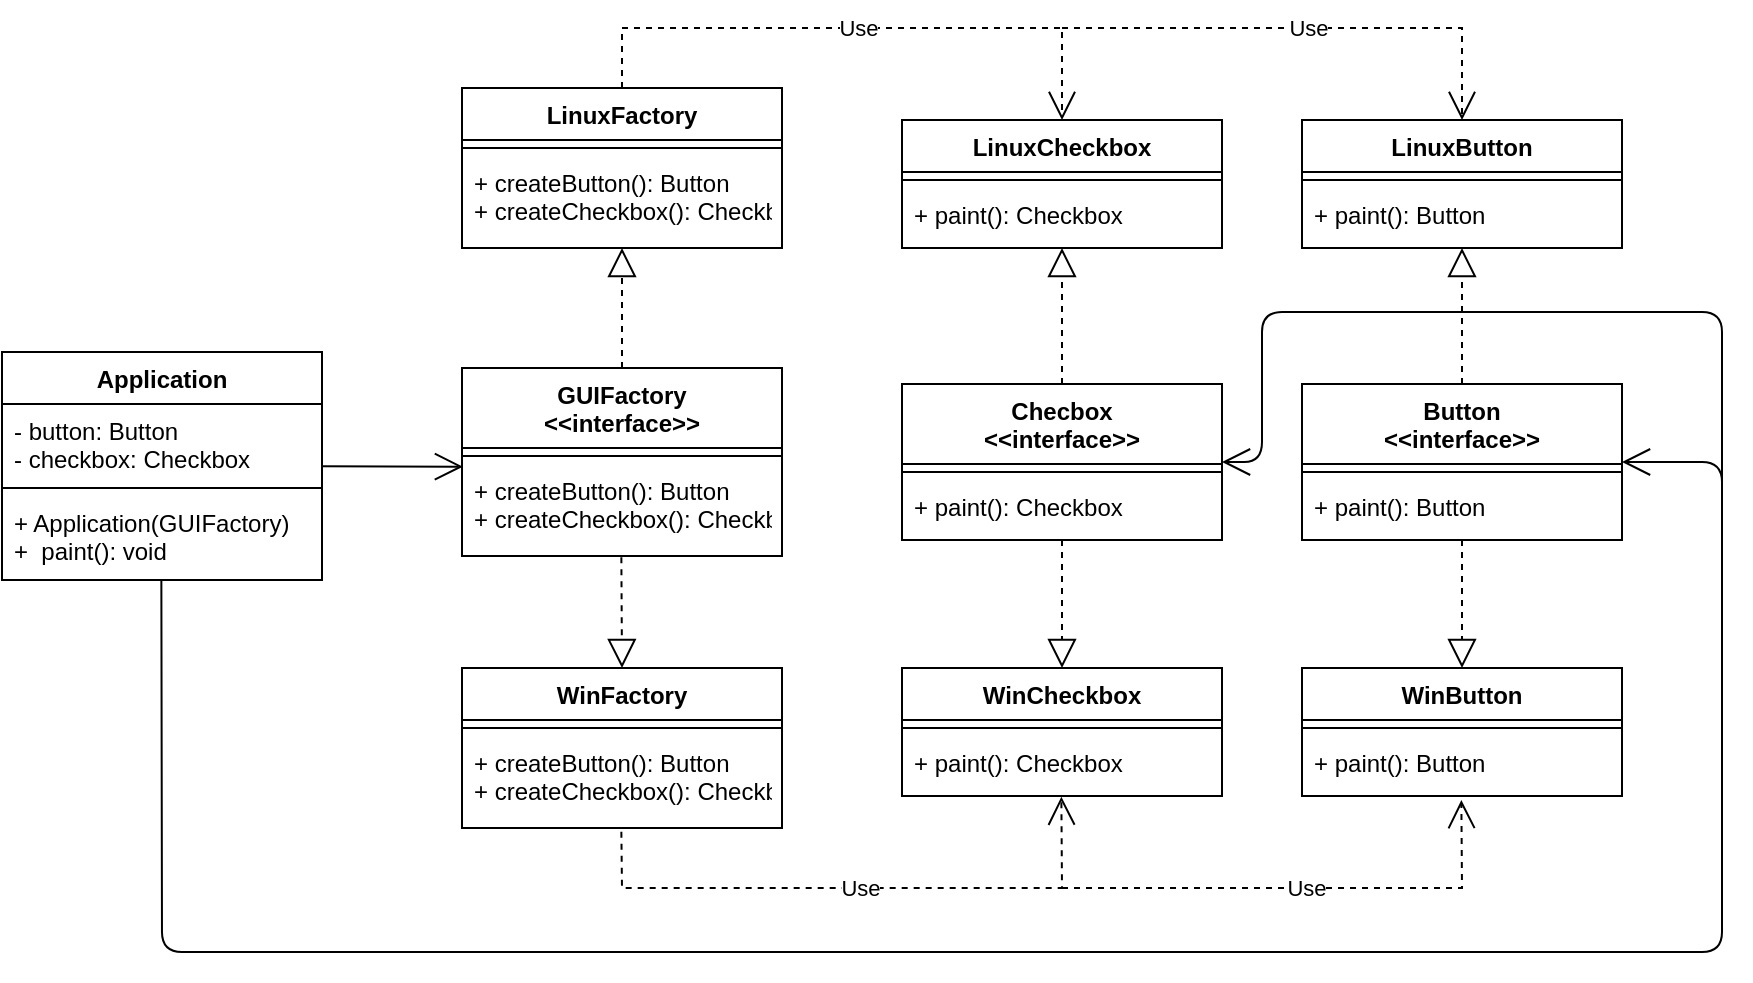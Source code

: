 <mxfile version="15.2.9" type="device"><diagram id="C5RBs43oDa-KdzZeNtuy" name="Page-1"><mxGraphModel dx="981" dy="525" grid="1" gridSize="10" guides="1" tooltips="1" connect="1" arrows="1" fold="1" page="1" pageScale="1" pageWidth="827" pageHeight="1169" math="0" shadow="0"><root><mxCell id="WIyWlLk6GJQsqaUBKTNV-0"/><mxCell id="WIyWlLk6GJQsqaUBKTNV-1" parent="WIyWlLk6GJQsqaUBKTNV-0"/><mxCell id="kPb9GH2kI3nPqKeIUqPL-4" value="GUIFactory&#xA;&lt;&lt;interface&gt;&gt;&#xA;" style="swimlane;fontStyle=1;align=center;verticalAlign=top;childLayout=stackLayout;horizontal=1;startSize=40;horizontalStack=0;resizeParent=1;resizeParentMax=0;resizeLast=0;collapsible=1;marginBottom=0;" vertex="1" parent="WIyWlLk6GJQsqaUBKTNV-1"><mxGeometry x="300" y="248" width="160" height="94" as="geometry"/></mxCell><mxCell id="kPb9GH2kI3nPqKeIUqPL-6" value="" style="line;strokeWidth=1;fillColor=none;align=left;verticalAlign=middle;spacingTop=-1;spacingLeft=3;spacingRight=3;rotatable=0;labelPosition=right;points=[];portConstraint=eastwest;" vertex="1" parent="kPb9GH2kI3nPqKeIUqPL-4"><mxGeometry y="40" width="160" height="8" as="geometry"/></mxCell><mxCell id="kPb9GH2kI3nPqKeIUqPL-7" value="+ createButton(): Button&#xA;+ createCheckbox(): Checkbox&#xA;" style="text;strokeColor=none;fillColor=none;align=left;verticalAlign=top;spacingLeft=4;spacingRight=4;overflow=hidden;rotatable=0;points=[[0,0.5],[1,0.5]];portConstraint=eastwest;" vertex="1" parent="kPb9GH2kI3nPqKeIUqPL-4"><mxGeometry y="48" width="160" height="46" as="geometry"/></mxCell><mxCell id="kPb9GH2kI3nPqKeIUqPL-8" value="LinuxFactory" style="swimlane;fontStyle=1;align=center;verticalAlign=top;childLayout=stackLayout;horizontal=1;startSize=26;horizontalStack=0;resizeParent=1;resizeParentMax=0;resizeLast=0;collapsible=1;marginBottom=0;" vertex="1" parent="WIyWlLk6GJQsqaUBKTNV-1"><mxGeometry x="300" y="108" width="160" height="80" as="geometry"/></mxCell><mxCell id="kPb9GH2kI3nPqKeIUqPL-9" value="" style="line;strokeWidth=1;fillColor=none;align=left;verticalAlign=middle;spacingTop=-1;spacingLeft=3;spacingRight=3;rotatable=0;labelPosition=right;points=[];portConstraint=eastwest;" vertex="1" parent="kPb9GH2kI3nPqKeIUqPL-8"><mxGeometry y="26" width="160" height="8" as="geometry"/></mxCell><mxCell id="kPb9GH2kI3nPqKeIUqPL-10" value="+ createButton(): Button&#xA;+ createCheckbox(): Checkbox&#xA;" style="text;strokeColor=none;fillColor=none;align=left;verticalAlign=top;spacingLeft=4;spacingRight=4;overflow=hidden;rotatable=0;points=[[0,0.5],[1,0.5]];portConstraint=eastwest;" vertex="1" parent="kPb9GH2kI3nPqKeIUqPL-8"><mxGeometry y="34" width="160" height="46" as="geometry"/></mxCell><mxCell id="kPb9GH2kI3nPqKeIUqPL-11" value="WinFactory" style="swimlane;fontStyle=1;align=center;verticalAlign=top;childLayout=stackLayout;horizontal=1;startSize=26;horizontalStack=0;resizeParent=1;resizeParentMax=0;resizeLast=0;collapsible=1;marginBottom=0;" vertex="1" parent="WIyWlLk6GJQsqaUBKTNV-1"><mxGeometry x="300" y="398" width="160" height="80" as="geometry"/></mxCell><mxCell id="kPb9GH2kI3nPqKeIUqPL-12" value="" style="line;strokeWidth=1;fillColor=none;align=left;verticalAlign=middle;spacingTop=-1;spacingLeft=3;spacingRight=3;rotatable=0;labelPosition=right;points=[];portConstraint=eastwest;" vertex="1" parent="kPb9GH2kI3nPqKeIUqPL-11"><mxGeometry y="26" width="160" height="8" as="geometry"/></mxCell><mxCell id="kPb9GH2kI3nPqKeIUqPL-13" value="+ createButton(): Button&#xA;+ createCheckbox(): Checkbox&#xA;" style="text;strokeColor=none;fillColor=none;align=left;verticalAlign=top;spacingLeft=4;spacingRight=4;overflow=hidden;rotatable=0;points=[[0,0.5],[1,0.5]];portConstraint=eastwest;" vertex="1" parent="kPb9GH2kI3nPqKeIUqPL-11"><mxGeometry y="34" width="160" height="46" as="geometry"/></mxCell><mxCell id="kPb9GH2kI3nPqKeIUqPL-18" value="" style="endArrow=block;dashed=1;endFill=0;endSize=12;html=1;exitX=0.5;exitY=0;exitDx=0;exitDy=0;entryX=0.5;entryY=1;entryDx=0;entryDy=0;" edge="1" parent="WIyWlLk6GJQsqaUBKTNV-1" source="kPb9GH2kI3nPqKeIUqPL-4" target="kPb9GH2kI3nPqKeIUqPL-8"><mxGeometry width="160" relative="1" as="geometry"><mxPoint x="180" y="398" as="sourcePoint"/><mxPoint x="380" y="168" as="targetPoint"/></mxGeometry></mxCell><mxCell id="kPb9GH2kI3nPqKeIUqPL-19" value="" style="endArrow=block;dashed=1;endFill=0;endSize=12;html=1;exitX=0.498;exitY=1.014;exitDx=0;exitDy=0;exitPerimeter=0;entryX=0.5;entryY=0;entryDx=0;entryDy=0;" edge="1" parent="WIyWlLk6GJQsqaUBKTNV-1" source="kPb9GH2kI3nPqKeIUqPL-7" target="kPb9GH2kI3nPqKeIUqPL-11"><mxGeometry width="160" relative="1" as="geometry"><mxPoint x="520" y="378" as="sourcePoint"/><mxPoint x="680" y="378" as="targetPoint"/></mxGeometry></mxCell><mxCell id="kPb9GH2kI3nPqKeIUqPL-20" value="Checbox&#xA;&lt;&lt;interface&gt;&gt;&#xA;" style="swimlane;fontStyle=1;align=center;verticalAlign=top;childLayout=stackLayout;horizontal=1;startSize=40;horizontalStack=0;resizeParent=1;resizeParentMax=0;resizeLast=0;collapsible=1;marginBottom=0;" vertex="1" parent="WIyWlLk6GJQsqaUBKTNV-1"><mxGeometry x="520" y="256" width="160" height="78" as="geometry"/></mxCell><mxCell id="kPb9GH2kI3nPqKeIUqPL-21" value="" style="line;strokeWidth=1;fillColor=none;align=left;verticalAlign=middle;spacingTop=-1;spacingLeft=3;spacingRight=3;rotatable=0;labelPosition=right;points=[];portConstraint=eastwest;" vertex="1" parent="kPb9GH2kI3nPqKeIUqPL-20"><mxGeometry y="40" width="160" height="8" as="geometry"/></mxCell><mxCell id="kPb9GH2kI3nPqKeIUqPL-22" value="+ paint(): Checkbox" style="text;strokeColor=none;fillColor=none;align=left;verticalAlign=top;spacingLeft=4;spacingRight=4;overflow=hidden;rotatable=0;points=[[0,0.5],[1,0.5]];portConstraint=eastwest;" vertex="1" parent="kPb9GH2kI3nPqKeIUqPL-20"><mxGeometry y="48" width="160" height="30" as="geometry"/></mxCell><mxCell id="kPb9GH2kI3nPqKeIUqPL-23" value="LinuxCheckbox" style="swimlane;fontStyle=1;align=center;verticalAlign=top;childLayout=stackLayout;horizontal=1;startSize=26;horizontalStack=0;resizeParent=1;resizeParentMax=0;resizeLast=0;collapsible=1;marginBottom=0;" vertex="1" parent="WIyWlLk6GJQsqaUBKTNV-1"><mxGeometry x="520" y="124" width="160" height="64" as="geometry"/></mxCell><mxCell id="kPb9GH2kI3nPqKeIUqPL-24" value="" style="line;strokeWidth=1;fillColor=none;align=left;verticalAlign=middle;spacingTop=-1;spacingLeft=3;spacingRight=3;rotatable=0;labelPosition=right;points=[];portConstraint=eastwest;" vertex="1" parent="kPb9GH2kI3nPqKeIUqPL-23"><mxGeometry y="26" width="160" height="8" as="geometry"/></mxCell><mxCell id="kPb9GH2kI3nPqKeIUqPL-25" value="+ paint(): Checkbox" style="text;strokeColor=none;fillColor=none;align=left;verticalAlign=top;spacingLeft=4;spacingRight=4;overflow=hidden;rotatable=0;points=[[0,0.5],[1,0.5]];portConstraint=eastwest;" vertex="1" parent="kPb9GH2kI3nPqKeIUqPL-23"><mxGeometry y="34" width="160" height="30" as="geometry"/></mxCell><mxCell id="kPb9GH2kI3nPqKeIUqPL-26" value="WinCheckbox" style="swimlane;fontStyle=1;align=center;verticalAlign=top;childLayout=stackLayout;horizontal=1;startSize=26;horizontalStack=0;resizeParent=1;resizeParentMax=0;resizeLast=0;collapsible=1;marginBottom=0;" vertex="1" parent="WIyWlLk6GJQsqaUBKTNV-1"><mxGeometry x="520" y="398" width="160" height="64" as="geometry"/></mxCell><mxCell id="kPb9GH2kI3nPqKeIUqPL-27" value="" style="line;strokeWidth=1;fillColor=none;align=left;verticalAlign=middle;spacingTop=-1;spacingLeft=3;spacingRight=3;rotatable=0;labelPosition=right;points=[];portConstraint=eastwest;" vertex="1" parent="kPb9GH2kI3nPqKeIUqPL-26"><mxGeometry y="26" width="160" height="8" as="geometry"/></mxCell><mxCell id="kPb9GH2kI3nPqKeIUqPL-28" value="+ paint(): Checkbox" style="text;strokeColor=none;fillColor=none;align=left;verticalAlign=top;spacingLeft=4;spacingRight=4;overflow=hidden;rotatable=0;points=[[0,0.5],[1,0.5]];portConstraint=eastwest;" vertex="1" parent="kPb9GH2kI3nPqKeIUqPL-26"><mxGeometry y="34" width="160" height="30" as="geometry"/></mxCell><mxCell id="kPb9GH2kI3nPqKeIUqPL-29" value="" style="endArrow=block;dashed=1;endFill=0;endSize=12;html=1;exitX=0.5;exitY=0;exitDx=0;exitDy=0;" edge="1" parent="WIyWlLk6GJQsqaUBKTNV-1" source="kPb9GH2kI3nPqKeIUqPL-20" target="kPb9GH2kI3nPqKeIUqPL-23"><mxGeometry width="160" relative="1" as="geometry"><mxPoint x="600" y="248" as="sourcePoint"/><mxPoint x="630" y="208" as="targetPoint"/></mxGeometry></mxCell><mxCell id="kPb9GH2kI3nPqKeIUqPL-30" value="" style="endArrow=block;dashed=1;endFill=0;endSize=12;html=1;entryX=0.5;entryY=0;entryDx=0;entryDy=0;" edge="1" parent="WIyWlLk6GJQsqaUBKTNV-1" source="kPb9GH2kI3nPqKeIUqPL-22" target="kPb9GH2kI3nPqKeIUqPL-26"><mxGeometry width="160" relative="1" as="geometry"><mxPoint x="870" y="198" as="sourcePoint"/><mxPoint x="1030" y="198" as="targetPoint"/></mxGeometry></mxCell><mxCell id="kPb9GH2kI3nPqKeIUqPL-42" value="Button&#xA;&lt;&lt;interface&gt;&gt;&#xA;" style="swimlane;fontStyle=1;align=center;verticalAlign=top;childLayout=stackLayout;horizontal=1;startSize=40;horizontalStack=0;resizeParent=1;resizeParentMax=0;resizeLast=0;collapsible=1;marginBottom=0;" vertex="1" parent="WIyWlLk6GJQsqaUBKTNV-1"><mxGeometry x="720" y="256" width="160" height="78" as="geometry"/></mxCell><mxCell id="kPb9GH2kI3nPqKeIUqPL-43" value="" style="line;strokeWidth=1;fillColor=none;align=left;verticalAlign=middle;spacingTop=-1;spacingLeft=3;spacingRight=3;rotatable=0;labelPosition=right;points=[];portConstraint=eastwest;" vertex="1" parent="kPb9GH2kI3nPqKeIUqPL-42"><mxGeometry y="40" width="160" height="8" as="geometry"/></mxCell><mxCell id="kPb9GH2kI3nPqKeIUqPL-44" value="+ paint(): Button" style="text;strokeColor=none;fillColor=none;align=left;verticalAlign=top;spacingLeft=4;spacingRight=4;overflow=hidden;rotatable=0;points=[[0,0.5],[1,0.5]];portConstraint=eastwest;" vertex="1" parent="kPb9GH2kI3nPqKeIUqPL-42"><mxGeometry y="48" width="160" height="30" as="geometry"/></mxCell><mxCell id="kPb9GH2kI3nPqKeIUqPL-45" value="LinuxButton" style="swimlane;fontStyle=1;align=center;verticalAlign=top;childLayout=stackLayout;horizontal=1;startSize=26;horizontalStack=0;resizeParent=1;resizeParentMax=0;resizeLast=0;collapsible=1;marginBottom=0;" vertex="1" parent="WIyWlLk6GJQsqaUBKTNV-1"><mxGeometry x="720" y="124" width="160" height="64" as="geometry"/></mxCell><mxCell id="kPb9GH2kI3nPqKeIUqPL-46" value="" style="line;strokeWidth=1;fillColor=none;align=left;verticalAlign=middle;spacingTop=-1;spacingLeft=3;spacingRight=3;rotatable=0;labelPosition=right;points=[];portConstraint=eastwest;" vertex="1" parent="kPb9GH2kI3nPqKeIUqPL-45"><mxGeometry y="26" width="160" height="8" as="geometry"/></mxCell><mxCell id="kPb9GH2kI3nPqKeIUqPL-47" value="+ paint(): Button" style="text;strokeColor=none;fillColor=none;align=left;verticalAlign=top;spacingLeft=4;spacingRight=4;overflow=hidden;rotatable=0;points=[[0,0.5],[1,0.5]];portConstraint=eastwest;" vertex="1" parent="kPb9GH2kI3nPqKeIUqPL-45"><mxGeometry y="34" width="160" height="30" as="geometry"/></mxCell><mxCell id="kPb9GH2kI3nPqKeIUqPL-48" value="WinButton" style="swimlane;fontStyle=1;align=center;verticalAlign=top;childLayout=stackLayout;horizontal=1;startSize=26;horizontalStack=0;resizeParent=1;resizeParentMax=0;resizeLast=0;collapsible=1;marginBottom=0;" vertex="1" parent="WIyWlLk6GJQsqaUBKTNV-1"><mxGeometry x="720" y="398" width="160" height="64" as="geometry"/></mxCell><mxCell id="kPb9GH2kI3nPqKeIUqPL-49" value="" style="line;strokeWidth=1;fillColor=none;align=left;verticalAlign=middle;spacingTop=-1;spacingLeft=3;spacingRight=3;rotatable=0;labelPosition=right;points=[];portConstraint=eastwest;" vertex="1" parent="kPb9GH2kI3nPqKeIUqPL-48"><mxGeometry y="26" width="160" height="8" as="geometry"/></mxCell><mxCell id="kPb9GH2kI3nPqKeIUqPL-50" value="+ paint(): Button" style="text;strokeColor=none;fillColor=none;align=left;verticalAlign=top;spacingLeft=4;spacingRight=4;overflow=hidden;rotatable=0;points=[[0,0.5],[1,0.5]];portConstraint=eastwest;" vertex="1" parent="kPb9GH2kI3nPqKeIUqPL-48"><mxGeometry y="34" width="160" height="30" as="geometry"/></mxCell><mxCell id="kPb9GH2kI3nPqKeIUqPL-51" value="" style="endArrow=block;dashed=1;endFill=0;endSize=12;html=1;exitX=0.5;exitY=0;exitDx=0;exitDy=0;" edge="1" parent="WIyWlLk6GJQsqaUBKTNV-1" source="kPb9GH2kI3nPqKeIUqPL-42" target="kPb9GH2kI3nPqKeIUqPL-45"><mxGeometry width="160" relative="1" as="geometry"><mxPoint x="530" y="440" as="sourcePoint"/><mxPoint x="690" y="440" as="targetPoint"/></mxGeometry></mxCell><mxCell id="kPb9GH2kI3nPqKeIUqPL-52" value="" style="endArrow=block;dashed=1;endFill=0;endSize=12;html=1;entryX=0.5;entryY=0;entryDx=0;entryDy=0;" edge="1" parent="WIyWlLk6GJQsqaUBKTNV-1" source="kPb9GH2kI3nPqKeIUqPL-42" target="kPb9GH2kI3nPqKeIUqPL-48"><mxGeometry width="160" relative="1" as="geometry"><mxPoint x="870" y="420" as="sourcePoint"/><mxPoint x="1030" y="420" as="targetPoint"/></mxGeometry></mxCell><mxCell id="kPb9GH2kI3nPqKeIUqPL-56" value="Application" style="swimlane;fontStyle=1;align=center;verticalAlign=top;childLayout=stackLayout;horizontal=1;startSize=26;horizontalStack=0;resizeParent=1;resizeParentMax=0;resizeLast=0;collapsible=1;marginBottom=0;" vertex="1" parent="WIyWlLk6GJQsqaUBKTNV-1"><mxGeometry x="70" y="240" width="160" height="114" as="geometry"/></mxCell><mxCell id="kPb9GH2kI3nPqKeIUqPL-57" value="- button: Button&#xA;- checkbox: Checkbox&#xA;" style="text;strokeColor=none;fillColor=none;align=left;verticalAlign=top;spacingLeft=4;spacingRight=4;overflow=hidden;rotatable=0;points=[[0,0.5],[1,0.5]];portConstraint=eastwest;" vertex="1" parent="kPb9GH2kI3nPqKeIUqPL-56"><mxGeometry y="26" width="160" height="38" as="geometry"/></mxCell><mxCell id="kPb9GH2kI3nPqKeIUqPL-58" value="" style="line;strokeWidth=1;fillColor=none;align=left;verticalAlign=middle;spacingTop=-1;spacingLeft=3;spacingRight=3;rotatable=0;labelPosition=right;points=[];portConstraint=eastwest;" vertex="1" parent="kPb9GH2kI3nPqKeIUqPL-56"><mxGeometry y="64" width="160" height="8" as="geometry"/></mxCell><mxCell id="kPb9GH2kI3nPqKeIUqPL-59" value="+ Application(GUIFactory)&#xA;+  paint(): void&#xA;" style="text;strokeColor=none;fillColor=none;align=left;verticalAlign=top;spacingLeft=4;spacingRight=4;overflow=hidden;rotatable=0;points=[[0,0.5],[1,0.5]];portConstraint=eastwest;" vertex="1" parent="kPb9GH2kI3nPqKeIUqPL-56"><mxGeometry y="72" width="160" height="42" as="geometry"/></mxCell><mxCell id="kPb9GH2kI3nPqKeIUqPL-61" value="" style="endArrow=open;endFill=1;endSize=12;html=1;entryX=0.003;entryY=0.029;entryDx=0;entryDy=0;entryPerimeter=0;" edge="1" parent="WIyWlLk6GJQsqaUBKTNV-1" source="kPb9GH2kI3nPqKeIUqPL-56" target="kPb9GH2kI3nPqKeIUqPL-7"><mxGeometry width="160" relative="1" as="geometry"><mxPoint x="190" y="297.14" as="sourcePoint"/><mxPoint x="760" y="120" as="targetPoint"/></mxGeometry></mxCell><mxCell id="kPb9GH2kI3nPqKeIUqPL-63" value="Use" style="endArrow=open;endSize=12;dashed=1;html=1;entryX=0.498;entryY=1.011;entryDx=0;entryDy=0;entryPerimeter=0;strokeColor=default;rounded=0;exitX=0.498;exitY=1.04;exitDx=0;exitDy=0;exitPerimeter=0;" edge="1" parent="WIyWlLk6GJQsqaUBKTNV-1" source="kPb9GH2kI3nPqKeIUqPL-13" target="kPb9GH2kI3nPqKeIUqPL-28"><mxGeometry width="160" relative="1" as="geometry"><mxPoint x="330" y="508" as="sourcePoint"/><mxPoint x="610" y="528" as="targetPoint"/><Array as="points"><mxPoint x="380" y="508"/><mxPoint x="600" y="508"/></Array><mxPoint as="offset"/></mxGeometry></mxCell><mxCell id="kPb9GH2kI3nPqKeIUqPL-65" value="Use" style="endArrow=open;endSize=12;dashed=1;html=1;strokeColor=default;entryX=0.498;entryY=1.067;entryDx=0;entryDy=0;entryPerimeter=0;jumpSize=6;rounded=0;" edge="1" parent="WIyWlLk6GJQsqaUBKTNV-1" target="kPb9GH2kI3nPqKeIUqPL-50"><mxGeometry width="160" relative="1" as="geometry"><mxPoint x="600" y="508" as="sourcePoint"/><mxPoint x="820" y="488" as="targetPoint"/><Array as="points"><mxPoint x="800" y="508"/></Array></mxGeometry></mxCell><mxCell id="kPb9GH2kI3nPqKeIUqPL-66" value="Use" style="endArrow=open;endSize=12;dashed=1;html=1;entryX=0.5;entryY=0;entryDx=0;entryDy=0;strokeColor=default;rounded=0;exitX=0.5;exitY=0;exitDx=0;exitDy=0;" edge="1" parent="WIyWlLk6GJQsqaUBKTNV-1" source="kPb9GH2kI3nPqKeIUqPL-8" target="kPb9GH2kI3nPqKeIUqPL-23"><mxGeometry width="160" relative="1" as="geometry"><mxPoint x="380.0" y="45.51" as="sourcePoint"/><mxPoint x="600.0" y="28.0" as="targetPoint"/><Array as="points"><mxPoint x="380" y="78"/><mxPoint x="600" y="78"/></Array><mxPoint as="offset"/></mxGeometry></mxCell><mxCell id="kPb9GH2kI3nPqKeIUqPL-67" value="Use" style="endArrow=open;endSize=12;dashed=1;html=1;strokeColor=default;entryX=0.5;entryY=0;entryDx=0;entryDy=0;rounded=0;" edge="1" parent="WIyWlLk6GJQsqaUBKTNV-1" target="kPb9GH2kI3nPqKeIUqPL-45"><mxGeometry width="160" relative="1" as="geometry"><mxPoint x="600" y="78" as="sourcePoint"/><mxPoint x="800" y="78" as="targetPoint"/><Array as="points"><mxPoint x="800" y="78"/></Array></mxGeometry></mxCell><mxCell id="kPb9GH2kI3nPqKeIUqPL-68" value="" style="endArrow=open;endFill=1;endSize=12;html=1;exitX=0.498;exitY=1.001;exitDx=0;exitDy=0;exitPerimeter=0;entryX=1;entryY=0.5;entryDx=0;entryDy=0;" edge="1" parent="WIyWlLk6GJQsqaUBKTNV-1" source="kPb9GH2kI3nPqKeIUqPL-59" target="kPb9GH2kI3nPqKeIUqPL-42"><mxGeometry width="160" relative="1" as="geometry"><mxPoint x="138" y="353" as="sourcePoint"/><mxPoint x="940" y="290" as="targetPoint"/><Array as="points"><mxPoint x="150" y="540"/><mxPoint x="930" y="540"/><mxPoint x="930" y="295"/></Array></mxGeometry></mxCell><mxCell id="kPb9GH2kI3nPqKeIUqPL-70" value="" style="endArrow=open;endFill=1;endSize=12;html=1;entryX=1;entryY=0.5;entryDx=0;entryDy=0;" edge="1" parent="WIyWlLk6GJQsqaUBKTNV-1" target="kPb9GH2kI3nPqKeIUqPL-20"><mxGeometry width="160" relative="1" as="geometry"><mxPoint x="930" y="310" as="sourcePoint"/><mxPoint x="690" y="310" as="targetPoint"/><Array as="points"><mxPoint x="930" y="220"/><mxPoint x="700" y="220"/><mxPoint x="700" y="295"/></Array></mxGeometry></mxCell></root></mxGraphModel></diagram></mxfile>